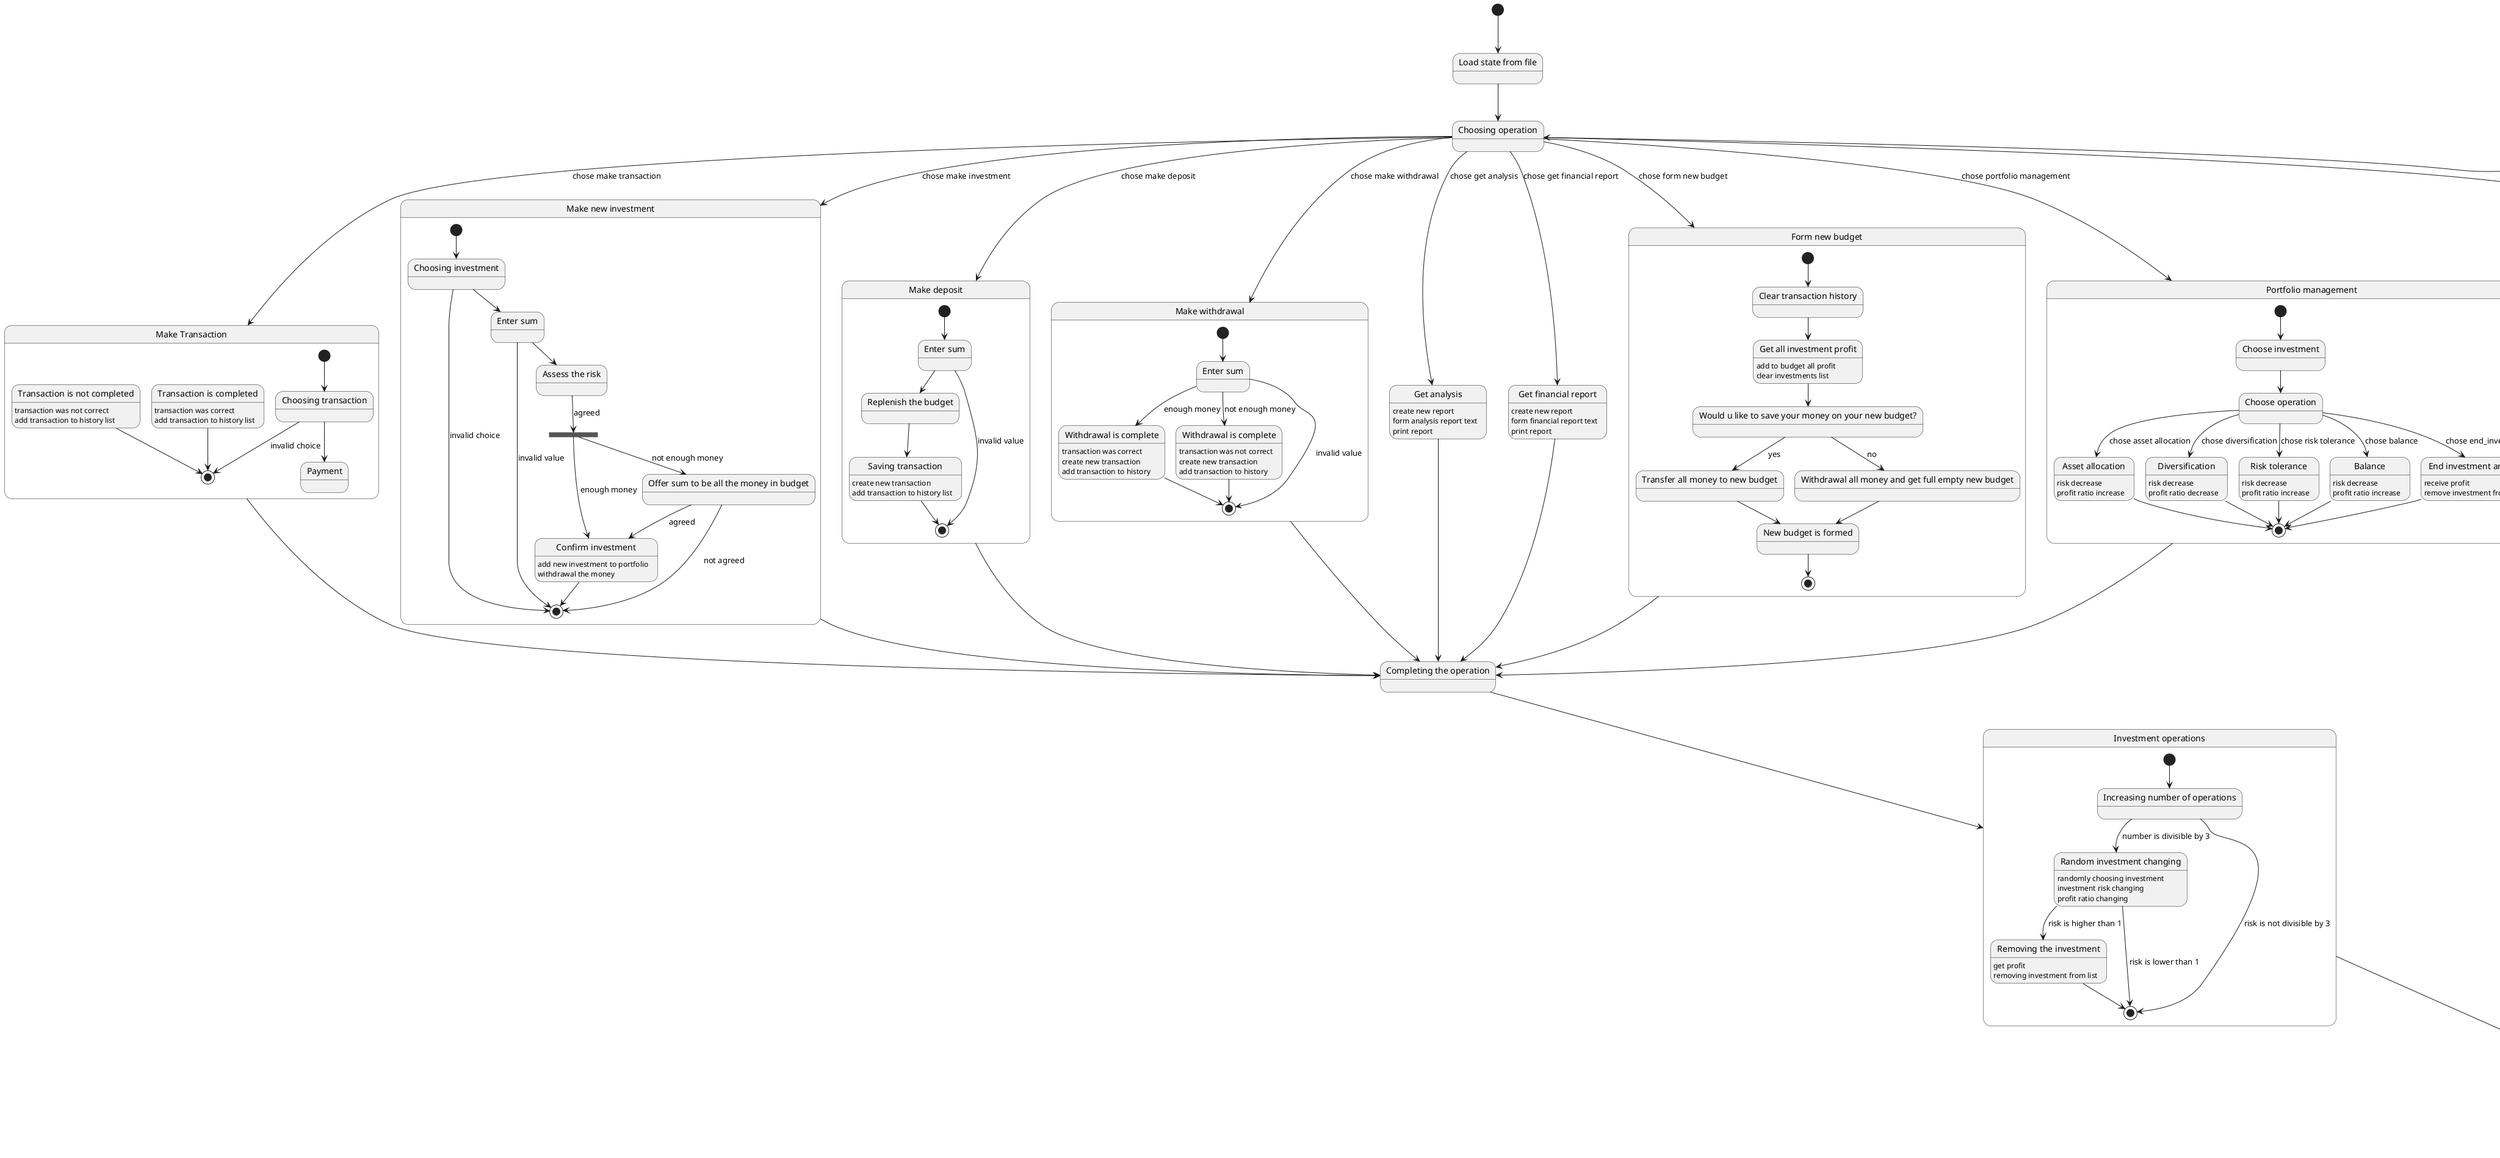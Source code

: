 @startuml

state "Load state from file" as load_state
[*] --> load_state

state "Choosing operation" as choosing_operation
load_state --> choosing_operation

state "Make Transaction" as make_transaction{
    state "Choosing transaction" as choosing_transaction
    [*] --> choosing_transaction
    choosing_transaction --> Payment
    choosing_transaction --> [*]: invalid choice
    state "Transaction is not completed" as trans_not_compl
    trans_not_compl: transaction was not correct
    trans_not_compl: add transaction to history list
    state "Transaction is completed" as trans_compl
    trans_compl: transaction was correct
    trans_compl: add transaction to history list
    trans_compl --> [*]
    trans_not_compl --> [*]
}

state "Make new investment" as make_investment{
    state "Choosing investment" as choosing_investment
    [*] --> choosing_investment
    choosing_investment --> [*]: invalid choice
    state "Enter sum" as enter_sum
    choosing_investment --> enter_sum
    enter_sum --> [*]: invalid value
    state "Assess the risk" as assess_risk
    enter_sum --> assess_risk
    state fork_state <<fork>>
    assess_risk --> fork_state: agreed
    state "Confirm investment" as confirm_investment
    confirm_investment: add new investment to portfolio
    confirm_investment: withdrawal the money
    state "Offer sum to be all the money in budget" as offer
    fork_state --> confirm_investment: enough money
    fork_state --> offer: not enough money
    offer --> confirm_investment: agreed
    offer --> [*]: not agreed
    confirm_investment --> [*]
}

state "Make deposit" as make_deposit{
    state "Enter sum" as enter_sum1
    [*] --> enter_sum1
    state "Replenish the budget" as repl_budget
    enter_sum1 --> repl_budget
    state "Saving transaction" as saving_transaction
    saving_transaction: create new transaction
    saving_transaction: add transaction to history list
    repl_budget --> saving_transaction
    saving_transaction --> [*]
    enter_sum1 --> [*]: invalid value
}

state "Make withdrawal" as make_withdrawal{
    state "Enter sum" as enter_sum2
    [*] --> enter_sum2
    state "Withdrawal is complete" as withdrawal_compl
    withdrawal_compl: transaction was correct
    withdrawal_compl: create new transaction
    withdrawal_compl:add transaction to history
    state "Withdrawal is complete" as withdrawal_not_compl
    withdrawal_not_compl: transaction was not correct
    withdrawal_not_compl: create new transaction
    withdrawal_not_compl:add transaction to history
    enter_sum2 --> withdrawal_compl: enough money
    enter_sum2 --> withdrawal_not_compl: not enough money
    withdrawal_not_compl --> [*]
    withdrawal_compl --> [*]
    enter_sum2 --> [*]: invalid value
}

state "Get analysis" as get_analysis
get_analysis: create new report
get_analysis: form analysis report text
get_analysis: print report

state "Get financial report" as get_financial_report
get_financial_report: create new report
get_financial_report: form financial report text
get_financial_report: print report

state "Form new budget" as form_new_budget{
    state "Clear transaction history" as clear_trans_history
    [*] --> clear_trans_history
    state "Get all investment profit" as get_investment_profit
    get_investment_profit: add to budget all profit
    get_investment_profit: clear investments list
    clear_trans_history --> get_investment_profit
    state "Would u like to save your money on your new budget?" as save_or_not
    get_investment_profit --> save_or_not
    state "Transfer all money to new budget" as transfer_money
    state "Withdrawal all money and get full empty new budget" as withdrawal_money
    save_or_not --> transfer_money: yes
    save_or_not --> withdrawal_money: no
    state "New budget is formed" as budget_formed
    transfer_money --> budget_formed
    withdrawal_money --> budget_formed
    budget_formed --> [*]
}

state "Portfolio management" as portfolio_management{
    state "Choose investment" as choosing_investment1
    [*] --> choosing_investment1
    state "Choose operation" as choosing_operation1
    choosing_investment1 --> choosing_operation1
    state "Asset allocation" as asset_allocation
    asset_allocation: risk decrease
    asset_allocation: profit ratio increase
    state "Diversification" as diversification
    diversification: risk decrease
    diversification: profit ratio decrease
    state "Risk tolerance" as risk_tolerance
    risk_tolerance: risk decrease
    risk_tolerance: profit ratio increase
    state "Balance" as balance
    balance: risk decrease
    balance: profit ratio increase
    state "End investment and receive profit" as end_investment
    end_investment: receive profit
    end_investment: remove investment from investment list
    choosing_operation1 --> asset_allocation: chose asset allocation
    choosing_operation1 --> diversification: chose diversification
    choosing_operation1 --> risk_tolerance: chose risk tolerance
    choosing_operation1 --> balance: chose balance
    choosing_operation1 --> end_investment: chose end_investment
    asset_allocation --> [*]
    diversification --> [*]
    risk_tolerance --> [*]
    balance --> [*]
    end_investment --> [*]
}

state "Investment operations" as investment_operations{
    state "Increasing number of operations" as increasing_op_number
    [*] --> increasing_op_number
    state "Random investment changing" as investment_changing
    investment_changing: randomly choosing investment
    investment_changing: investment risk changing
    investment_changing: profit ratio changing
    increasing_op_number --> investment_changing: number is divisible by 3
    state "Removing the investment" as removing_investment
    removing_investment: get profit
    removing_investment: removing investment from list
    investment_changing --> removing_investment: risk is higher than 1
    removing_investment --> [*]
    increasing_op_number --> [*]: risk is not divisible by 3
    investment_changing --> [*]: risk is lower than 1
}

choosing_operation --> make_transaction: chose make transaction
choosing_operation --> make_investment: chose make investment
choosing_operation --> make_deposit: chose make deposit
choosing_operation --> make_withdrawal: chose make withdrawal
choosing_operation --> get_analysis: chose get analysis
choosing_operation --> get_financial_report: chose get financial report
choosing_operation --> form_new_budget: chose form new budget
choosing_operation --> portfolio_management: chose portfolio management

state "Completing the operation" as completing_operation
make_transaction --> completing_operation
make_investment --> completing_operation
make_deposit --> completing_operation
make_withdrawal --> completing_operation
get_analysis --> completing_operation
get_financial_report --> completing_operation
form_new_budget --> completing_operation
portfolio_management --> completing_operation
completing_operation --> investment_operations

state "Save the state" as save_state
choosing_operation --> save_state: chose exit
investment_operations --> save_state
save_state --> [*]: chose exit
save_state --> choosing_operation: chose another operation

@enduml